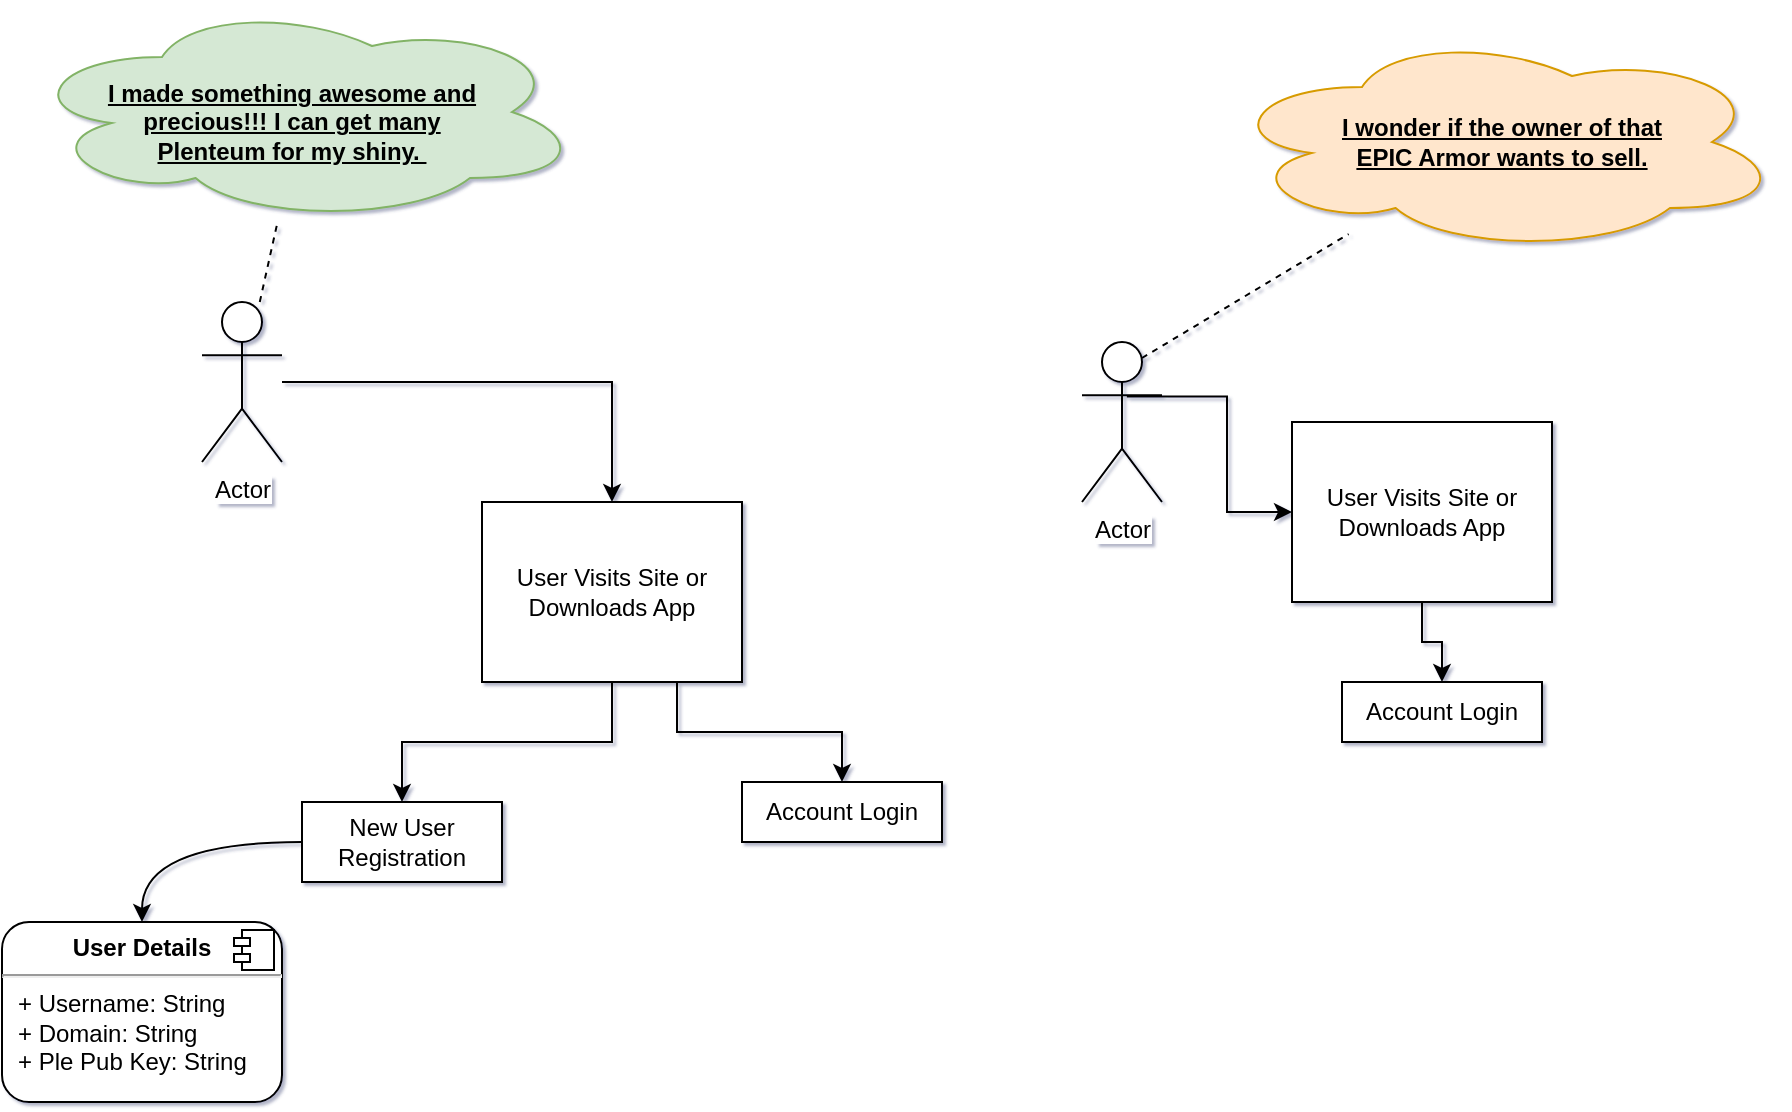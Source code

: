 <mxfile version="10.4.6" type="github"><diagram id="IbYccbLrqPcRWK7N081m" name="User Registration &amp; Login"><mxGraphModel dx="887" dy="871" grid="1" gridSize="10" guides="1" tooltips="1" connect="1" arrows="1" fold="1" page="1" pageScale="1" pageWidth="1100" pageHeight="850" background="none" math="0" shadow="1"><root><mxCell id="0"/><mxCell id="1" parent="0"/><mxCell id="Jh86JXPQeHvfDUOO4Rvf-5" value="&lt;p style=&quot;margin: 0px ; margin-top: 6px ; text-align: center&quot;&gt;&lt;b&gt;User Details&lt;/b&gt;&lt;/p&gt;&lt;hr&gt;&lt;p style=&quot;margin: 0px ; margin-left: 8px&quot;&gt;+ Username: String&lt;br&gt;+ Domain: String&lt;/p&gt;&lt;p style=&quot;margin: 0px ; margin-left: 8px&quot;&gt;+ Ple Pub Key: String&lt;/p&gt;&lt;p style=&quot;margin: 0px ; margin-left: 8px&quot;&gt;&lt;br&gt;&lt;/p&gt;" style="align=left;overflow=fill;html=1;rounded=1;glass=0;comic=0;" parent="1" vertex="1"><mxGeometry x="160" y="460" width="140" height="90" as="geometry"/></mxCell><mxCell id="Jh86JXPQeHvfDUOO4Rvf-6" value="" style="shape=component;jettyWidth=8;jettyHeight=4;" parent="Jh86JXPQeHvfDUOO4Rvf-5" vertex="1"><mxGeometry x="1" width="20" height="20" relative="1" as="geometry"><mxPoint x="-24" y="4" as="offset"/></mxGeometry></mxCell><mxCell id="Jh86JXPQeHvfDUOO4Rvf-29" value="" style="edgeStyle=orthogonalEdgeStyle;rounded=0;orthogonalLoop=1;jettySize=auto;html=1;" parent="1" source="Jh86JXPQeHvfDUOO4Rvf-14" target="Jh86JXPQeHvfDUOO4Rvf-15" edge="1"><mxGeometry relative="1" as="geometry"><mxPoint x="500" y="605" as="targetPoint"/></mxGeometry></mxCell><mxCell id="1bsu48YBMm9SELSwsX-f-2" style="edgeStyle=orthogonalEdgeStyle;rounded=0;orthogonalLoop=1;jettySize=auto;html=1;exitX=0.75;exitY=1;exitDx=0;exitDy=0;" edge="1" parent="1" source="Jh86JXPQeHvfDUOO4Rvf-14" target="Jh86JXPQeHvfDUOO4Rvf-17"><mxGeometry relative="1" as="geometry"/></mxCell><mxCell id="Jh86JXPQeHvfDUOO4Rvf-14" value="User Visits Site or Downloads App&lt;br&gt;" style="whiteSpace=wrap;html=1;" parent="1" vertex="1"><mxGeometry x="400" y="250" width="130" height="90" as="geometry"/></mxCell><mxCell id="1bsu48YBMm9SELSwsX-f-1" style="rounded=0;orthogonalLoop=1;jettySize=auto;html=1;exitX=0;exitY=0.5;exitDx=0;exitDy=0;edgeStyle=orthogonalEdgeStyle;elbow=vertical;curved=1;" edge="1" parent="1" source="Jh86JXPQeHvfDUOO4Rvf-15" target="Jh86JXPQeHvfDUOO4Rvf-5"><mxGeometry relative="1" as="geometry"/></mxCell><mxCell id="Jh86JXPQeHvfDUOO4Rvf-15" value="New User Registration&lt;br&gt;" style="whiteSpace=wrap;html=1;" parent="1" vertex="1"><mxGeometry x="310" y="400" width="100" height="40" as="geometry"/></mxCell><mxCell id="Jh86JXPQeHvfDUOO4Rvf-17" value="Account Login&lt;br&gt;" style="whiteSpace=wrap;html=1;" parent="1" vertex="1"><mxGeometry x="530" y="390" width="100" height="30" as="geometry"/></mxCell><mxCell id="1bsu48YBMm9SELSwsX-f-6" value="" style="edgeStyle=orthogonalEdgeStyle;rounded=0;orthogonalLoop=1;jettySize=auto;html=1;" edge="1" parent="1" source="1bsu48YBMm9SELSwsX-f-4" target="Jh86JXPQeHvfDUOO4Rvf-14"><mxGeometry relative="1" as="geometry"><mxPoint x="370" y="190" as="targetPoint"/></mxGeometry></mxCell><mxCell id="1bsu48YBMm9SELSwsX-f-4" value="Actor" style="shape=umlActor;verticalLabelPosition=bottom;labelBackgroundColor=#ffffff;verticalAlign=top;html=1;rounded=1;glass=0;comic=0;" vertex="1" parent="1"><mxGeometry x="260" y="150" width="40" height="80" as="geometry"/></mxCell><mxCell id="1bsu48YBMm9SELSwsX-f-7" value="&lt;div style=&quot;text-align: center&quot;&gt;&lt;br&gt;&lt;/div&gt;" style="ellipse;shape=cloud;html=1;rounded=1;glass=0;comic=0;connectable=1;noLabel=0;whiteSpace=wrap;fillColor=#d5e8d4;strokeColor=#82b366;" vertex="1" parent="1"><mxGeometry x="170" width="280" height="110" as="geometry"/></mxCell><mxCell id="1bsu48YBMm9SELSwsX-f-8" value="" style="endArrow=none;dashed=1;html=1;" edge="1" parent="1" source="1bsu48YBMm9SELSwsX-f-4" target="1bsu48YBMm9SELSwsX-f-7"><mxGeometry width="50" height="50" relative="1" as="geometry"><mxPoint x="270" y="170" as="sourcePoint"/><mxPoint x="320" y="120" as="targetPoint"/></mxGeometry></mxCell><mxCell id="1bsu48YBMm9SELSwsX-f-9" value="&lt;u&gt;&lt;b&gt;I made something awesome and precious!!! I can get many Plenteum for my shiny.&amp;nbsp;&lt;/b&gt;&lt;/u&gt;" style="text;html=1;strokeColor=none;fillColor=none;align=center;verticalAlign=middle;whiteSpace=wrap;rounded=0;glass=0;comic=0;" vertex="1" parent="1"><mxGeometry x="210" y="50" width="190" height="20" as="geometry"/></mxCell><mxCell id="1bsu48YBMm9SELSwsX-f-17" value="Actor" style="shape=umlActor;verticalLabelPosition=bottom;labelBackgroundColor=#ffffff;verticalAlign=top;html=1;rounded=1;glass=0;comic=0;" vertex="1" parent="1"><mxGeometry x="700" y="170" width="40" height="80" as="geometry"/></mxCell><mxCell id="1bsu48YBMm9SELSwsX-f-18" value="&lt;div style=&quot;text-align: center&quot;&gt;&lt;br&gt;&lt;/div&gt;" style="ellipse;shape=cloud;html=1;rounded=1;glass=0;comic=0;connectable=1;noLabel=0;whiteSpace=wrap;fillColor=#ffe6cc;strokeColor=#d79b00;" vertex="1" parent="1"><mxGeometry x="770" y="15" width="280" height="110" as="geometry"/></mxCell><mxCell id="1bsu48YBMm9SELSwsX-f-19" value="" style="endArrow=none;dashed=1;html=1;exitX=0.75;exitY=0.1;exitDx=0;exitDy=0;exitPerimeter=0;" edge="1" parent="1" source="1bsu48YBMm9SELSwsX-f-17" target="1bsu48YBMm9SELSwsX-f-18"><mxGeometry width="50" height="50" relative="1" as="geometry"><mxPoint x="660" y="175" as="sourcePoint"/><mxPoint x="710" y="125" as="targetPoint"/></mxGeometry></mxCell><mxCell id="1bsu48YBMm9SELSwsX-f-20" value="&lt;b&gt;&lt;u&gt;I wonder if the owner of that EPIC Armor wants to sell.&lt;/u&gt;&lt;/b&gt;" style="text;html=1;strokeColor=none;fillColor=none;align=center;verticalAlign=middle;whiteSpace=wrap;rounded=0;glass=0;comic=0;" vertex="1" parent="1"><mxGeometry x="815" y="50" width="190" height="40" as="geometry"/></mxCell><mxCell id="zOZggC38JR05ubxP5Y4n-5" value="" style="edgeStyle=orthogonalEdgeStyle;rounded=0;orthogonalLoop=1;jettySize=auto;html=1;" edge="1" parent="1" source="zOZggC38JR05ubxP5Y4n-1" target="zOZggC38JR05ubxP5Y4n-2"><mxGeometry relative="1" as="geometry"><mxPoint x="869.471" y="520" as="targetPoint"/></mxGeometry></mxCell><mxCell id="zOZggC38JR05ubxP5Y4n-1" value="User Visits Site or Downloads App&lt;br&gt;" style="whiteSpace=wrap;html=1;" vertex="1" parent="1"><mxGeometry x="805" y="210" width="130" height="90" as="geometry"/></mxCell><mxCell id="zOZggC38JR05ubxP5Y4n-2" value="Account Login&lt;br&gt;" style="whiteSpace=wrap;html=1;" vertex="1" parent="1"><mxGeometry x="830" y="340" width="100" height="30" as="geometry"/></mxCell><mxCell id="zOZggC38JR05ubxP5Y4n-3" value="" style="edgeStyle=orthogonalEdgeStyle;rounded=0;orthogonalLoop=1;jettySize=auto;html=1;exitX=0.56;exitY=0.34;exitDx=0;exitDy=0;exitPerimeter=0;" edge="1" parent="1" target="zOZggC38JR05ubxP5Y4n-1" source="1bsu48YBMm9SELSwsX-f-17"><mxGeometry relative="1" as="geometry"><mxPoint x="720" y="225.176" as="sourcePoint"/><mxPoint x="790" y="225" as="targetPoint"/></mxGeometry></mxCell></root></mxGraphModel></diagram><diagram name="Cold Call Marketing &amp; Sales Example" id="4U2LRy2_Kcb10xQ5NGvH"><mxGraphModel dx="1508" dy="1480" grid="1" gridSize="10" guides="1" tooltips="1" connect="1" arrows="1" fold="1" page="1" pageScale="1" pageWidth="1100" pageHeight="850" background="none" math="0" shadow="1"><root><mxCell id="eCv5XbsgqO5GYIYminmZ-0"/><mxCell id="eCv5XbsgqO5GYIYminmZ-1" parent="eCv5XbsgqO5GYIYminmZ-0"/><mxCell id="eCv5XbsgqO5GYIYminmZ-2" value="&lt;p style=&quot;margin: 0px ; margin-top: 6px ; text-align: center&quot;&gt;&lt;b&gt;User Details&lt;/b&gt;&lt;/p&gt;&lt;hr&gt;&lt;p style=&quot;margin: 0px ; margin-left: 8px&quot;&gt;+ Username: String&lt;br&gt;+ Domain: String&lt;/p&gt;&lt;p style=&quot;margin: 0px ; margin-left: 8px&quot;&gt;+ Ple Pub Key: String&lt;/p&gt;&lt;p style=&quot;margin: 0px ; margin-left: 8px&quot;&gt;&lt;br&gt;&lt;/p&gt;" style="align=left;overflow=fill;html=1;rounded=1;glass=0;comic=0;" vertex="1" parent="eCv5XbsgqO5GYIYminmZ-1"><mxGeometry x="160" y="480" width="140" height="90" as="geometry"/></mxCell><mxCell id="eCv5XbsgqO5GYIYminmZ-3" value="" style="shape=component;jettyWidth=8;jettyHeight=4;" vertex="1" parent="eCv5XbsgqO5GYIYminmZ-2"><mxGeometry x="1" width="20" height="20" relative="1" as="geometry"><mxPoint x="-24" y="4" as="offset"/></mxGeometry></mxCell><mxCell id="eCv5XbsgqO5GYIYminmZ-4" value="" style="edgeStyle=orthogonalEdgeStyle;rounded=0;orthogonalLoop=1;jettySize=auto;html=1;" edge="1" parent="eCv5XbsgqO5GYIYminmZ-1" source="eCv5XbsgqO5GYIYminmZ-6" target="eCv5XbsgqO5GYIYminmZ-8"><mxGeometry relative="1" as="geometry"><mxPoint x="500" y="605" as="targetPoint"/></mxGeometry></mxCell><mxCell id="eCv5XbsgqO5GYIYminmZ-5" style="edgeStyle=orthogonalEdgeStyle;rounded=0;orthogonalLoop=1;jettySize=auto;html=1;exitX=0.75;exitY=1;exitDx=0;exitDy=0;" edge="1" parent="eCv5XbsgqO5GYIYminmZ-1" source="eCv5XbsgqO5GYIYminmZ-6" target="eCv5XbsgqO5GYIYminmZ-9"><mxGeometry relative="1" as="geometry"/></mxCell><mxCell id="eCv5XbsgqO5GYIYminmZ-6" value="User Visits Site or Downloads App&lt;br&gt;" style="whiteSpace=wrap;html=1;" vertex="1" parent="eCv5XbsgqO5GYIYminmZ-1"><mxGeometry x="360" y="250" width="130" height="90" as="geometry"/></mxCell><mxCell id="eCv5XbsgqO5GYIYminmZ-7" style="rounded=0;orthogonalLoop=1;jettySize=auto;html=1;exitX=0;exitY=0.5;exitDx=0;exitDy=0;edgeStyle=orthogonalEdgeStyle;elbow=vertical;curved=1;" edge="1" parent="eCv5XbsgqO5GYIYminmZ-1" source="eCv5XbsgqO5GYIYminmZ-8" target="eCv5XbsgqO5GYIYminmZ-2"><mxGeometry relative="1" as="geometry"/></mxCell><mxCell id="eCv5XbsgqO5GYIYminmZ-8" value="New User Registration&lt;br&gt;" style="whiteSpace=wrap;html=1;" vertex="1" parent="eCv5XbsgqO5GYIYminmZ-1"><mxGeometry x="300" y="410" width="100" height="40" as="geometry"/></mxCell><mxCell id="eCv5XbsgqO5GYIYminmZ-9" value="Account Login&lt;br&gt;" style="whiteSpace=wrap;html=1;" vertex="1" parent="eCv5XbsgqO5GYIYminmZ-1"><mxGeometry x="510" y="420" width="100" height="30" as="geometry"/></mxCell><mxCell id="eCv5XbsgqO5GYIYminmZ-15" value="Actor" style="shape=umlActor;verticalLabelPosition=bottom;labelBackgroundColor=#ffffff;verticalAlign=top;html=1;rounded=1;glass=0;comic=0;" vertex="1" parent="eCv5XbsgqO5GYIYminmZ-1"><mxGeometry x="700" y="170" width="40" height="80" as="geometry"/></mxCell><mxCell id="eCv5XbsgqO5GYIYminmZ-16" style="edgeStyle=orthogonalEdgeStyle;rounded=0;orthogonalLoop=1;jettySize=auto;html=1;exitX=1;exitY=0.333;exitDx=0;exitDy=0;exitPerimeter=0;entryX=0.5;entryY=0;entryDx=0;entryDy=0;" edge="1" parent="eCv5XbsgqO5GYIYminmZ-1" source="eCv5XbsgqO5GYIYminmZ-17" target="eCv5XbsgqO5GYIYminmZ-6"><mxGeometry relative="1" as="geometry"><mxPoint x="420" y="200" as="targetPoint"/></mxGeometry></mxCell><mxCell id="eCv5XbsgqO5GYIYminmZ-17" value="Actor" style="shape=umlActor;verticalLabelPosition=bottom;labelBackgroundColor=#ffffff;verticalAlign=top;html=1;rounded=1;glass=0;comic=0;" vertex="1" parent="eCv5XbsgqO5GYIYminmZ-1"><mxGeometry x="130" y="100" width="40" height="80" as="geometry"/></mxCell><mxCell id="eCv5XbsgqO5GYIYminmZ-18" value="&lt;div style=&quot;text-align: center&quot;&gt;&lt;br&gt;&lt;/div&gt;" style="ellipse;shape=cloud;html=1;rounded=1;glass=0;comic=0;connectable=1;noLabel=0;whiteSpace=wrap;fillColor=#ffe6cc;strokeColor=#d79b00;" vertex="1" parent="eCv5XbsgqO5GYIYminmZ-1"><mxGeometry x="680" y="15" width="280" height="110" as="geometry"/></mxCell><mxCell id="eCv5XbsgqO5GYIYminmZ-19" value="" style="endArrow=none;dashed=1;html=1;" edge="1" parent="eCv5XbsgqO5GYIYminmZ-1" source="eCv5XbsgqO5GYIYminmZ-15" target="eCv5XbsgqO5GYIYminmZ-18"><mxGeometry width="50" height="50" relative="1" as="geometry"><mxPoint x="660" y="175" as="sourcePoint"/><mxPoint x="710" y="125" as="targetPoint"/></mxGeometry></mxCell><mxCell id="eCv5XbsgqO5GYIYminmZ-20" value="&lt;b&gt;&lt;u&gt;I want transparency, promote trust &amp;amp; privacy for my business. I hope this new supplier is trustworthy&amp;nbsp;&lt;/u&gt;&lt;/b&gt;" style="text;html=1;strokeColor=none;fillColor=none;align=center;verticalAlign=middle;whiteSpace=wrap;rounded=0;glass=0;comic=0;" vertex="1" parent="eCv5XbsgqO5GYIYminmZ-1"><mxGeometry x="745" y="55" width="190" height="40" as="geometry"/></mxCell><mxCell id="608xrBECN_M-vRmIPw7p-11" value="" style="edgeStyle=orthogonalEdgeStyle;rounded=0;orthogonalLoop=1;jettySize=auto;html=1;" edge="1" parent="eCv5XbsgqO5GYIYminmZ-1" source="608xrBECN_M-vRmIPw7p-13" target="608xrBECN_M-vRmIPw7p-15"><mxGeometry relative="1" as="geometry"><mxPoint x="932" y="638" as="targetPoint"/></mxGeometry></mxCell><mxCell id="608xrBECN_M-vRmIPw7p-12" style="edgeStyle=orthogonalEdgeStyle;rounded=0;orthogonalLoop=1;jettySize=auto;html=1;exitX=0.75;exitY=1;exitDx=0;exitDy=0;" edge="1" parent="eCv5XbsgqO5GYIYminmZ-1" source="608xrBECN_M-vRmIPw7p-13" target="608xrBECN_M-vRmIPw7p-16"><mxGeometry relative="1" as="geometry"/></mxCell><mxCell id="608xrBECN_M-vRmIPw7p-13" value="User Visits Site or Downloads App&lt;br&gt;" style="whiteSpace=wrap;html=1;" vertex="1" parent="eCv5XbsgqO5GYIYminmZ-1"><mxGeometry x="792" y="283" width="130" height="90" as="geometry"/></mxCell><mxCell id="608xrBECN_M-vRmIPw7p-15" value="New User Registration&lt;br&gt;" style="whiteSpace=wrap;html=1;" vertex="1" parent="eCv5XbsgqO5GYIYminmZ-1"><mxGeometry x="732" y="443" width="100" height="40" as="geometry"/></mxCell><mxCell id="608xrBECN_M-vRmIPw7p-16" value="Account Login&lt;br&gt;" style="whiteSpace=wrap;html=1;" vertex="1" parent="eCv5XbsgqO5GYIYminmZ-1"><mxGeometry x="942" y="453" width="100" height="30" as="geometry"/></mxCell></root></mxGraphModel></diagram></mxfile>